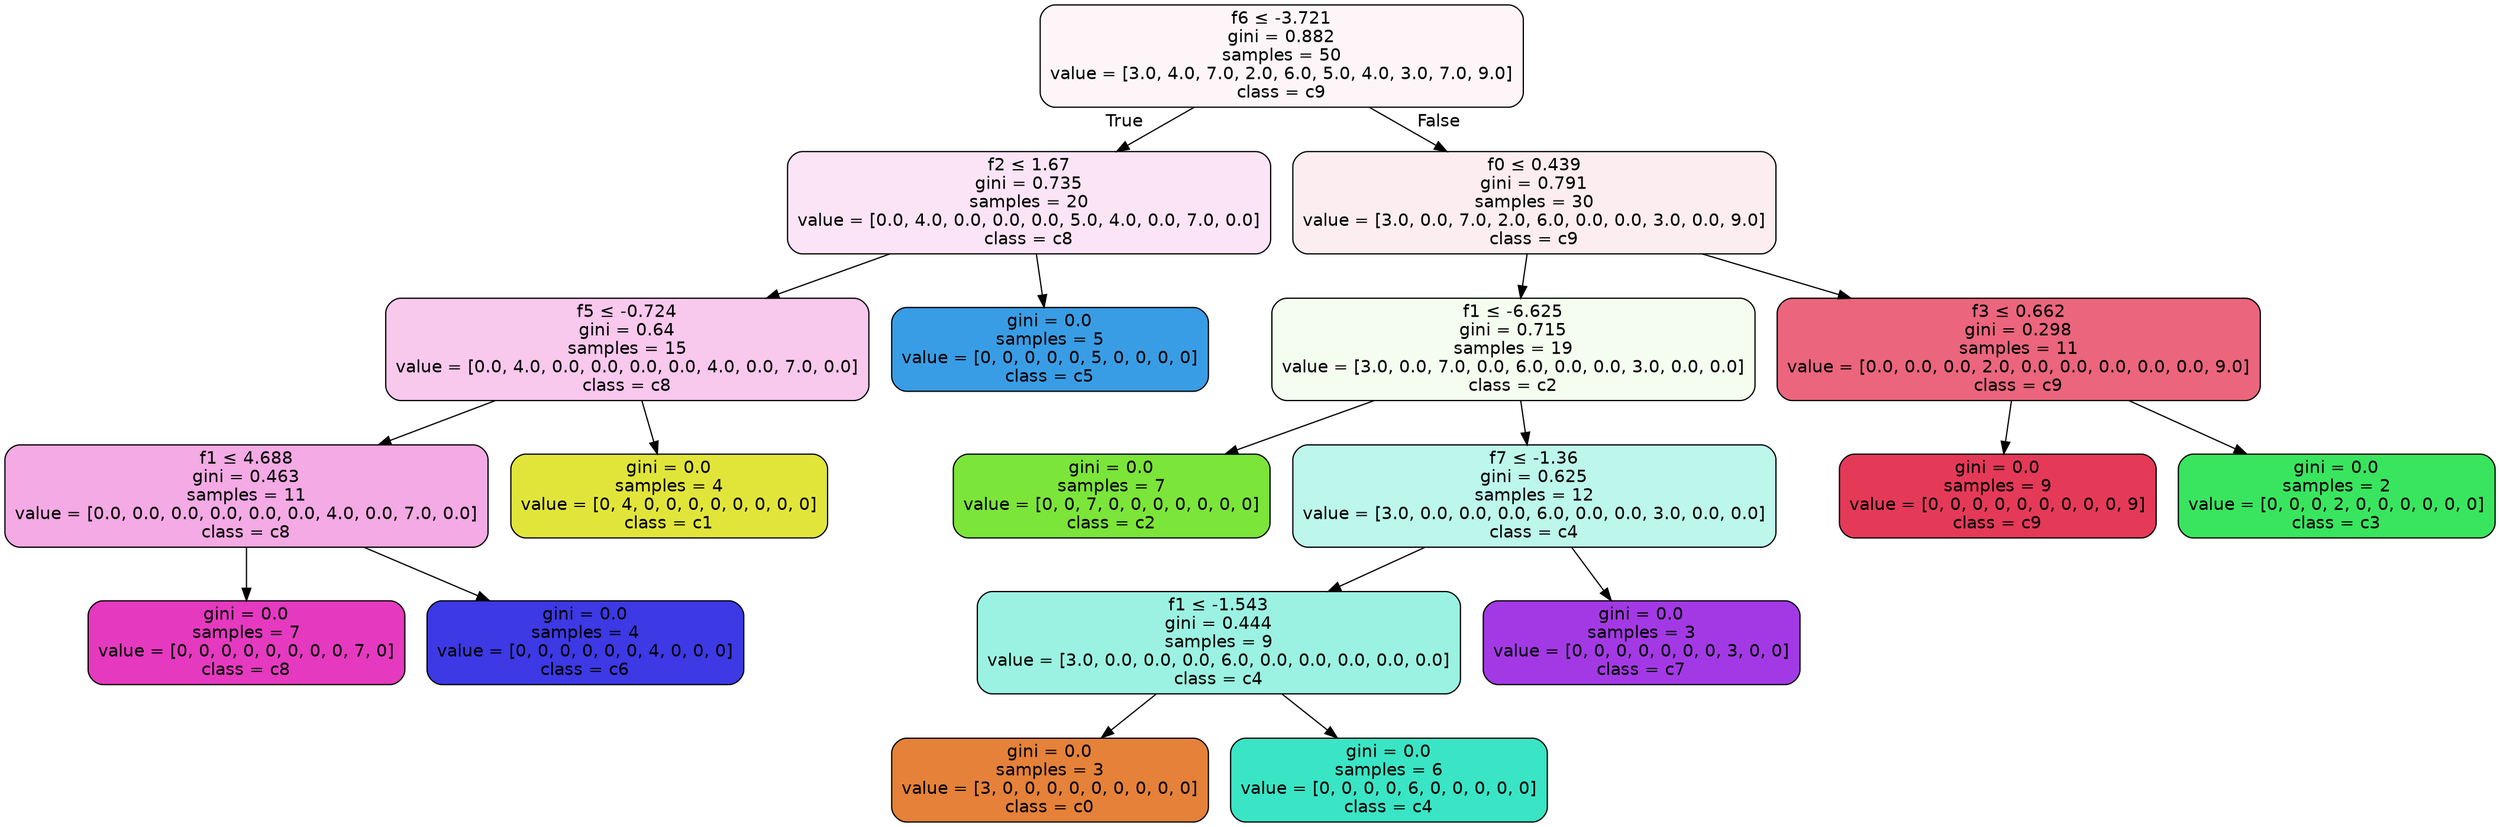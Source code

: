 digraph Tree {
node [shape=box, style="filled, rounded", color="black", fontname=helvetica] ;
edge [fontname=helvetica] ;
0 [label=<f6 &le; -3.721<br/>gini = 0.882<br/>samples = 50<br/>value = [3.0, 4.0, 7.0, 2.0, 6.0, 5.0, 4.0, 3.0, 7.0, 9.0]<br/>class = c9>, fillcolor="#e539580c"] ;
1 [label=<f2 &le; 1.67<br/>gini = 0.735<br/>samples = 20<br/>value = [0.0, 4.0, 0.0, 0.0, 0.0, 5.0, 4.0, 0.0, 7.0, 0.0]<br/>class = c8>, fillcolor="#e539c022"] ;
0 -> 1 [labeldistance=2.5, labelangle=45, headlabel="True"] ;
2 [label=<f5 &le; -0.724<br/>gini = 0.64<br/>samples = 15<br/>value = [0.0, 4.0, 0.0, 0.0, 0.0, 0.0, 4.0, 0.0, 7.0, 0.0]<br/>class = c8>, fillcolor="#e539c046"] ;
1 -> 2 ;
3 [label=<f1 &le; 4.688<br/>gini = 0.463<br/>samples = 11<br/>value = [0.0, 0.0, 0.0, 0.0, 0.0, 0.0, 4.0, 0.0, 7.0, 0.0]<br/>class = c8>, fillcolor="#e539c06d"] ;
2 -> 3 ;
4 [label=<gini = 0.0<br/>samples = 7<br/>value = [0, 0, 0, 0, 0, 0, 0, 0, 7, 0]<br/>class = c8>, fillcolor="#e539c0ff"] ;
3 -> 4 ;
5 [label=<gini = 0.0<br/>samples = 4<br/>value = [0, 0, 0, 0, 0, 0, 4, 0, 0, 0]<br/>class = c6>, fillcolor="#3c39e5ff"] ;
3 -> 5 ;
6 [label=<gini = 0.0<br/>samples = 4<br/>value = [0, 4, 0, 0, 0, 0, 0, 0, 0, 0]<br/>class = c1>, fillcolor="#e2e539ff"] ;
2 -> 6 ;
7 [label=<gini = 0.0<br/>samples = 5<br/>value = [0, 0, 0, 0, 0, 5, 0, 0, 0, 0]<br/>class = c5>, fillcolor="#399de5ff"] ;
1 -> 7 ;
8 [label=<f0 &le; 0.439<br/>gini = 0.791<br/>samples = 30<br/>value = [3.0, 0.0, 7.0, 2.0, 6.0, 0.0, 0.0, 3.0, 0.0, 9.0]<br/>class = c9>, fillcolor="#e5395816"] ;
0 -> 8 [labeldistance=2.5, labelangle=-45, headlabel="False"] ;
9 [label=<f1 &le; -6.625<br/>gini = 0.715<br/>samples = 19<br/>value = [3.0, 0.0, 7.0, 0.0, 6.0, 0.0, 0.0, 3.0, 0.0, 0.0]<br/>class = c2>, fillcolor="#7be53914"] ;
8 -> 9 ;
10 [label=<gini = 0.0<br/>samples = 7<br/>value = [0, 0, 7, 0, 0, 0, 0, 0, 0, 0]<br/>class = c2>, fillcolor="#7be539ff"] ;
9 -> 10 ;
11 [label=<f7 &le; -1.36<br/>gini = 0.625<br/>samples = 12<br/>value = [3.0, 0.0, 0.0, 0.0, 6.0, 0.0, 0.0, 3.0, 0.0, 0.0]<br/>class = c4>, fillcolor="#39e5c555"] ;
9 -> 11 ;
12 [label=<f1 &le; -1.543<br/>gini = 0.444<br/>samples = 9<br/>value = [3.0, 0.0, 0.0, 0.0, 6.0, 0.0, 0.0, 0.0, 0.0, 0.0]<br/>class = c4>, fillcolor="#39e5c580"] ;
11 -> 12 ;
13 [label=<gini = 0.0<br/>samples = 3<br/>value = [3, 0, 0, 0, 0, 0, 0, 0, 0, 0]<br/>class = c0>, fillcolor="#e58139ff"] ;
12 -> 13 ;
14 [label=<gini = 0.0<br/>samples = 6<br/>value = [0, 0, 0, 0, 6, 0, 0, 0, 0, 0]<br/>class = c4>, fillcolor="#39e5c5ff"] ;
12 -> 14 ;
15 [label=<gini = 0.0<br/>samples = 3<br/>value = [0, 0, 0, 0, 0, 0, 0, 3, 0, 0]<br/>class = c7>, fillcolor="#a339e5ff"] ;
11 -> 15 ;
16 [label=<f3 &le; 0.662<br/>gini = 0.298<br/>samples = 11<br/>value = [0.0, 0.0, 0.0, 2.0, 0.0, 0.0, 0.0, 0.0, 0.0, 9.0]<br/>class = c9>, fillcolor="#e53958c6"] ;
8 -> 16 ;
17 [label=<gini = 0.0<br/>samples = 9<br/>value = [0, 0, 0, 0, 0, 0, 0, 0, 0, 9]<br/>class = c9>, fillcolor="#e53958ff"] ;
16 -> 17 ;
18 [label=<gini = 0.0<br/>samples = 2<br/>value = [0, 0, 0, 2, 0, 0, 0, 0, 0, 0]<br/>class = c3>, fillcolor="#39e55eff"] ;
16 -> 18 ;
}

